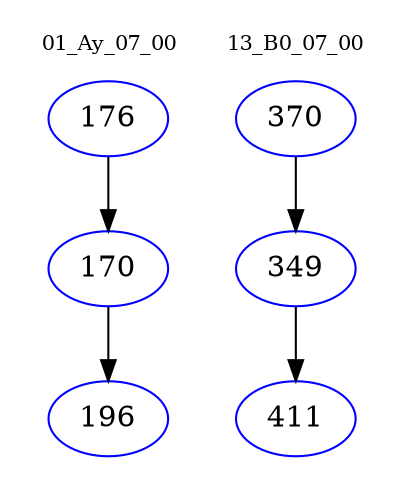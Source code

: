 digraph{
subgraph cluster_0 {
color = white
label = "01_Ay_07_00";
fontsize=10;
T0_176 [label="176", color="blue"]
T0_176 -> T0_170 [color="black"]
T0_170 [label="170", color="blue"]
T0_170 -> T0_196 [color="black"]
T0_196 [label="196", color="blue"]
}
subgraph cluster_1 {
color = white
label = "13_B0_07_00";
fontsize=10;
T1_370 [label="370", color="blue"]
T1_370 -> T1_349 [color="black"]
T1_349 [label="349", color="blue"]
T1_349 -> T1_411 [color="black"]
T1_411 [label="411", color="blue"]
}
}
